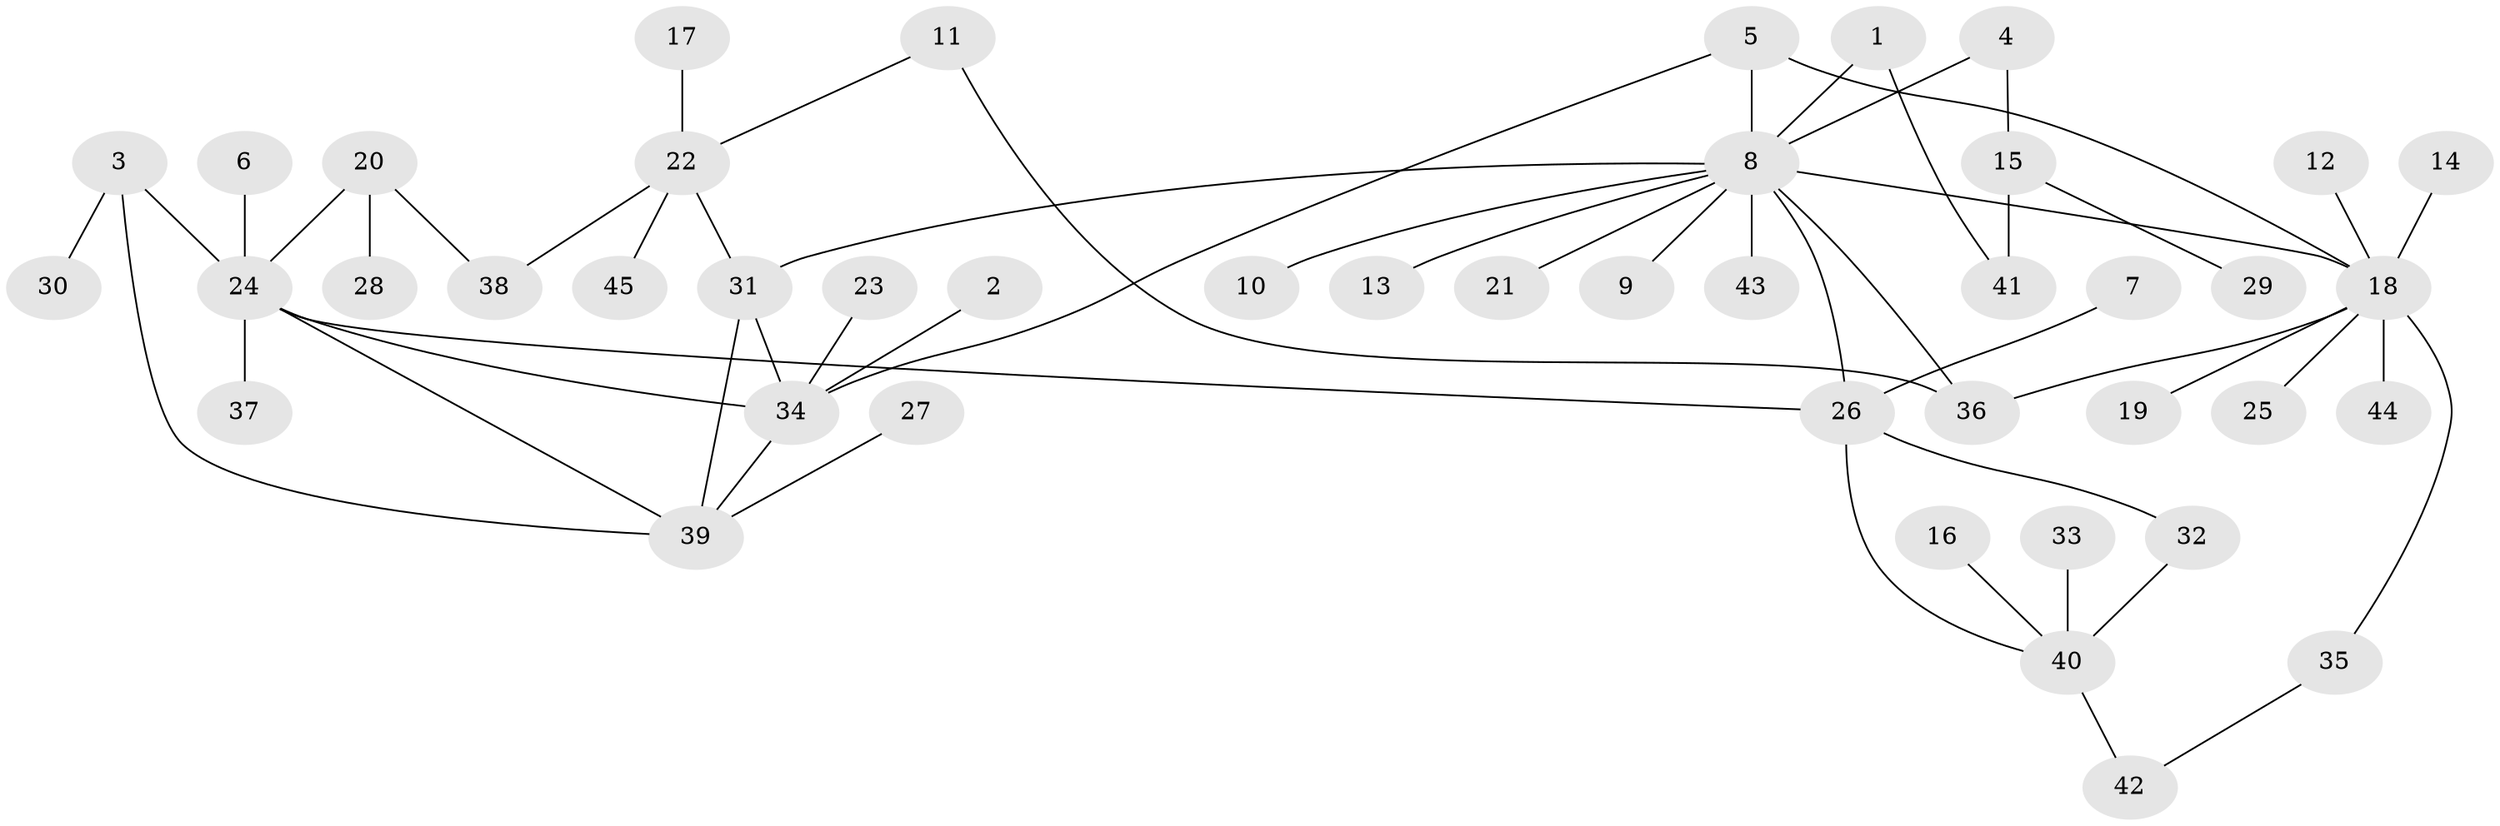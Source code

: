// original degree distribution, {14: 0.015625, 6: 0.0625, 10: 0.015625, 8: 0.015625, 7: 0.015625, 3: 0.078125, 2: 0.171875, 4: 0.0625, 1: 0.5625}
// Generated by graph-tools (version 1.1) at 2025/36/03/04/25 23:36:39]
// undirected, 45 vertices, 56 edges
graph export_dot {
  node [color=gray90,style=filled];
  1;
  2;
  3;
  4;
  5;
  6;
  7;
  8;
  9;
  10;
  11;
  12;
  13;
  14;
  15;
  16;
  17;
  18;
  19;
  20;
  21;
  22;
  23;
  24;
  25;
  26;
  27;
  28;
  29;
  30;
  31;
  32;
  33;
  34;
  35;
  36;
  37;
  38;
  39;
  40;
  41;
  42;
  43;
  44;
  45;
  1 -- 8 [weight=1.0];
  1 -- 41 [weight=1.0];
  2 -- 34 [weight=1.0];
  3 -- 24 [weight=1.0];
  3 -- 30 [weight=1.0];
  3 -- 39 [weight=1.0];
  4 -- 8 [weight=1.0];
  4 -- 15 [weight=1.0];
  5 -- 8 [weight=1.0];
  5 -- 18 [weight=1.0];
  5 -- 34 [weight=1.0];
  6 -- 24 [weight=1.0];
  7 -- 26 [weight=1.0];
  8 -- 9 [weight=1.0];
  8 -- 10 [weight=1.0];
  8 -- 13 [weight=1.0];
  8 -- 18 [weight=1.0];
  8 -- 21 [weight=1.0];
  8 -- 26 [weight=1.0];
  8 -- 31 [weight=1.0];
  8 -- 36 [weight=1.0];
  8 -- 43 [weight=1.0];
  11 -- 22 [weight=1.0];
  11 -- 36 [weight=1.0];
  12 -- 18 [weight=1.0];
  14 -- 18 [weight=1.0];
  15 -- 29 [weight=1.0];
  15 -- 41 [weight=1.0];
  16 -- 40 [weight=1.0];
  17 -- 22 [weight=1.0];
  18 -- 19 [weight=1.0];
  18 -- 25 [weight=1.0];
  18 -- 35 [weight=1.0];
  18 -- 36 [weight=1.0];
  18 -- 44 [weight=1.0];
  20 -- 24 [weight=1.0];
  20 -- 28 [weight=1.0];
  20 -- 38 [weight=1.0];
  22 -- 31 [weight=1.0];
  22 -- 38 [weight=1.0];
  22 -- 45 [weight=1.0];
  23 -- 34 [weight=1.0];
  24 -- 26 [weight=1.0];
  24 -- 34 [weight=1.0];
  24 -- 37 [weight=1.0];
  24 -- 39 [weight=1.0];
  26 -- 32 [weight=1.0];
  26 -- 40 [weight=1.0];
  27 -- 39 [weight=1.0];
  31 -- 34 [weight=1.0];
  31 -- 39 [weight=1.0];
  32 -- 40 [weight=1.0];
  33 -- 40 [weight=1.0];
  34 -- 39 [weight=1.0];
  35 -- 42 [weight=1.0];
  40 -- 42 [weight=1.0];
}
